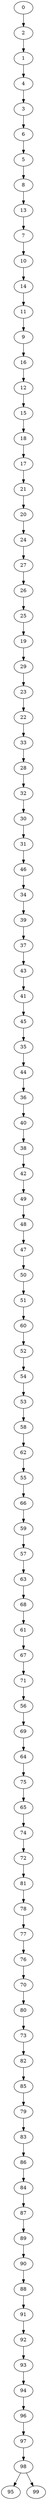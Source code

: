 digraph {
	0 [label=0]
	2 [label=2]
	1 [label=1]
	4 [label=4]
	3 [label=3]
	6 [label=6]
	5 [label=5]
	8 [label=8]
	13 [label=13]
	7 [label=7]
	10 [label=10]
	14 [label=14]
	11 [label=11]
	9 [label=9]
	16 [label=16]
	12 [label=12]
	15 [label=15]
	18 [label=18]
	17 [label=17]
	21 [label=21]
	20 [label=20]
	24 [label=24]
	27 [label=27]
	26 [label=26]
	25 [label=25]
	19 [label=19]
	29 [label=29]
	23 [label=23]
	22 [label=22]
	33 [label=33]
	28 [label=28]
	32 [label=32]
	30 [label=30]
	31 [label=31]
	46 [label=46]
	34 [label=34]
	39 [label=39]
	37 [label=37]
	43 [label=43]
	41 [label=41]
	45 [label=45]
	35 [label=35]
	44 [label=44]
	36 [label=36]
	40 [label=40]
	38 [label=38]
	42 [label=42]
	49 [label=49]
	48 [label=48]
	47 [label=47]
	50 [label=50]
	51 [label=51]
	60 [label=60]
	52 [label=52]
	54 [label=54]
	53 [label=53]
	58 [label=58]
	62 [label=62]
	55 [label=55]
	66 [label=66]
	59 [label=59]
	57 [label=57]
	63 [label=63]
	68 [label=68]
	61 [label=61]
	67 [label=67]
	71 [label=71]
	56 [label=56]
	69 [label=69]
	64 [label=64]
	75 [label=75]
	65 [label=65]
	74 [label=74]
	72 [label=72]
	81 [label=81]
	78 [label=78]
	77 [label=77]
	76 [label=76]
	70 [label=70]
	80 [label=80]
	73 [label=73]
	82 [label=82]
	85 [label=85]
	79 [label=79]
	83 [label=83]
	86 [label=86]
	84 [label=84]
	87 [label=87]
	89 [label=89]
	90 [label=90]
	88 [label=88]
	91 [label=91]
	92 [label=92]
	93 [label=93]
	94 [label=94]
	96 [label=96]
	97 [label=97]
	98 [label=98]
	95 [label=95]
	99 [label=99]
	0 -> 2
	2 -> 1
	1 -> 4
	4 -> 3
	3 -> 6
	6 -> 5
	5 -> 8
	8 -> 13
	13 -> 7
	7 -> 10
	10 -> 14
	14 -> 11
	11 -> 9
	9 -> 16
	16 -> 12
	12 -> 15
	15 -> 18
	18 -> 17
	17 -> 21
	21 -> 20
	20 -> 24
	24 -> 27
	27 -> 26
	26 -> 25
	25 -> 19
	19 -> 29
	29 -> 23
	23 -> 22
	22 -> 33
	33 -> 28
	28 -> 32
	32 -> 30
	30 -> 31
	31 -> 46
	46 -> 34
	34 -> 39
	39 -> 37
	37 -> 43
	43 -> 41
	41 -> 45
	45 -> 35
	35 -> 44
	44 -> 36
	36 -> 40
	40 -> 38
	38 -> 42
	42 -> 49
	49 -> 48
	48 -> 47
	47 -> 50
	50 -> 51
	51 -> 60
	60 -> 52
	52 -> 54
	54 -> 53
	53 -> 58
	58 -> 62
	62 -> 55
	55 -> 66
	66 -> 59
	59 -> 57
	57 -> 63
	63 -> 68
	68 -> 61
	61 -> 67
	67 -> 71
	71 -> 56
	56 -> 69
	69 -> 64
	64 -> 75
	75 -> 65
	65 -> 74
	74 -> 72
	72 -> 81
	81 -> 78
	78 -> 77
	77 -> 76
	76 -> 70
	70 -> 80
	80 -> 73
	73 -> 82
	82 -> 85
	85 -> 79
	79 -> 83
	83 -> 86
	86 -> 84
	84 -> 87
	87 -> 89
	89 -> 90
	90 -> 88
	88 -> 91
	91 -> 92
	92 -> 93
	93 -> 94
	94 -> 96
	96 -> 97
	97 -> 98
	98 -> 95
	98 -> 99
}
